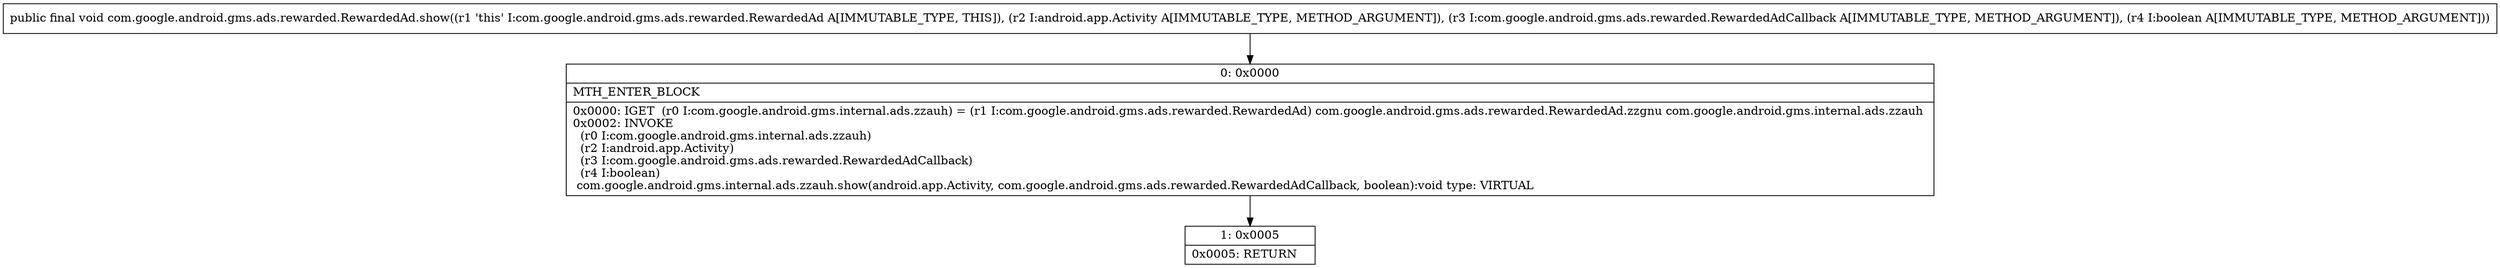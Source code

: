 digraph "CFG forcom.google.android.gms.ads.rewarded.RewardedAd.show(Landroid\/app\/Activity;Lcom\/google\/android\/gms\/ads\/rewarded\/RewardedAdCallback;Z)V" {
Node_0 [shape=record,label="{0\:\ 0x0000|MTH_ENTER_BLOCK\l|0x0000: IGET  (r0 I:com.google.android.gms.internal.ads.zzauh) = (r1 I:com.google.android.gms.ads.rewarded.RewardedAd) com.google.android.gms.ads.rewarded.RewardedAd.zzgnu com.google.android.gms.internal.ads.zzauh \l0x0002: INVOKE  \l  (r0 I:com.google.android.gms.internal.ads.zzauh)\l  (r2 I:android.app.Activity)\l  (r3 I:com.google.android.gms.ads.rewarded.RewardedAdCallback)\l  (r4 I:boolean)\l com.google.android.gms.internal.ads.zzauh.show(android.app.Activity, com.google.android.gms.ads.rewarded.RewardedAdCallback, boolean):void type: VIRTUAL \l}"];
Node_1 [shape=record,label="{1\:\ 0x0005|0x0005: RETURN   \l}"];
MethodNode[shape=record,label="{public final void com.google.android.gms.ads.rewarded.RewardedAd.show((r1 'this' I:com.google.android.gms.ads.rewarded.RewardedAd A[IMMUTABLE_TYPE, THIS]), (r2 I:android.app.Activity A[IMMUTABLE_TYPE, METHOD_ARGUMENT]), (r3 I:com.google.android.gms.ads.rewarded.RewardedAdCallback A[IMMUTABLE_TYPE, METHOD_ARGUMENT]), (r4 I:boolean A[IMMUTABLE_TYPE, METHOD_ARGUMENT])) }"];
MethodNode -> Node_0;
Node_0 -> Node_1;
}

